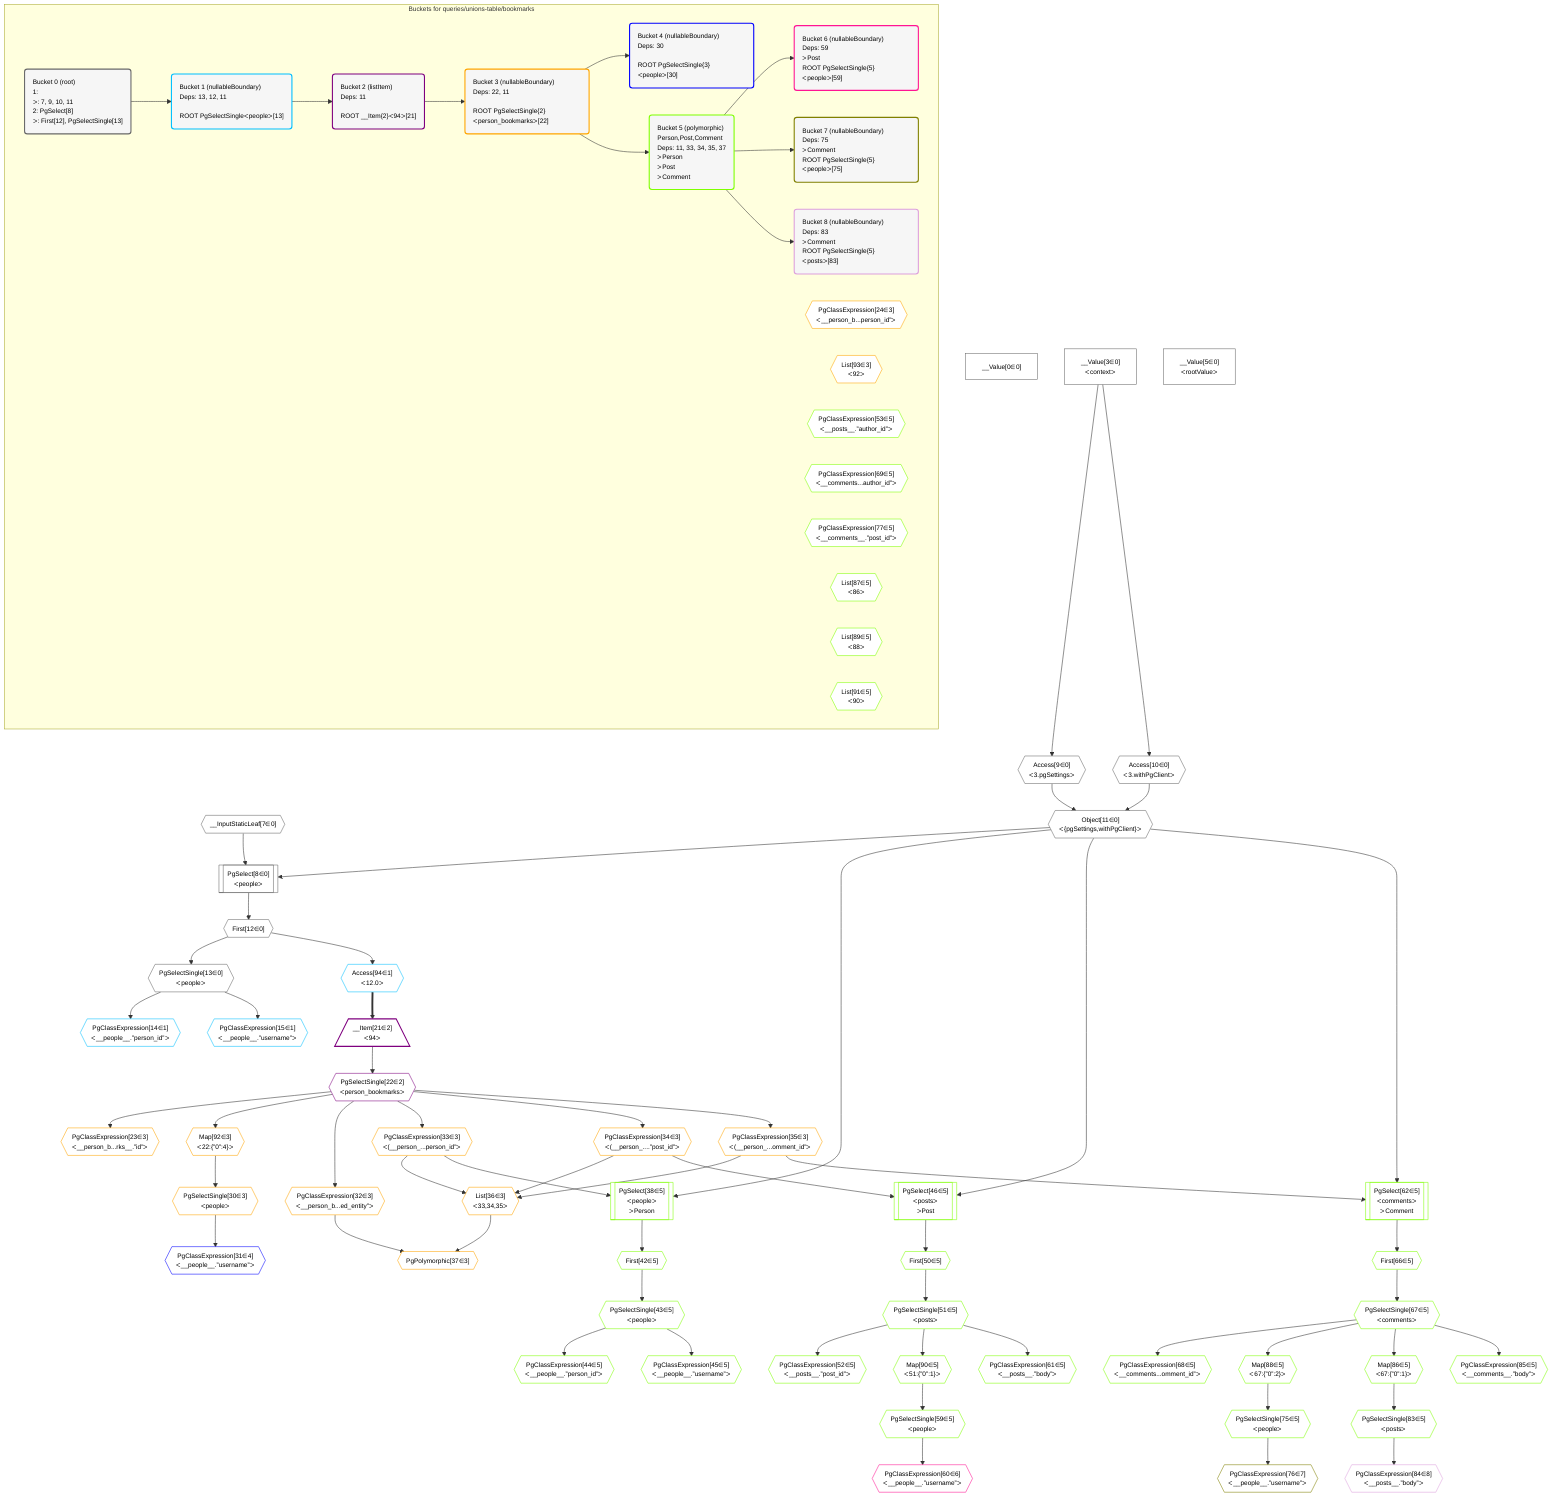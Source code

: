 %%{init: {'themeVariables': { 'fontSize': '12px'}}}%%
graph TD
    classDef path fill:#eee,stroke:#000,color:#000
    classDef plan fill:#fff,stroke-width:1px,color:#000
    classDef itemplan fill:#fff,stroke-width:2px,color:#000
    classDef unbatchedplan fill:#dff,stroke-width:1px,color:#000
    classDef sideeffectplan fill:#fcc,stroke-width:2px,color:#000
    classDef bucket fill:#f6f6f6,color:#000,stroke-width:2px,text-align:left


    %% define steps
    __Value0["__Value[0∈0]"]:::plan
    __Value3["__Value[3∈0]<br />ᐸcontextᐳ"]:::plan
    __Value5["__Value[5∈0]<br />ᐸrootValueᐳ"]:::plan
    __InputStaticLeaf7{{"__InputStaticLeaf[7∈0]"}}:::plan
    Access9{{"Access[9∈0]<br />ᐸ3.pgSettingsᐳ"}}:::plan
    Access10{{"Access[10∈0]<br />ᐸ3.withPgClientᐳ"}}:::plan
    Object11{{"Object[11∈0]<br />ᐸ{pgSettings,withPgClient}ᐳ"}}:::plan
    PgSelect8[["PgSelect[8∈0]<br />ᐸpeopleᐳ"]]:::plan
    First12{{"First[12∈0]"}}:::plan
    PgSelectSingle13{{"PgSelectSingle[13∈0]<br />ᐸpeopleᐳ"}}:::plan
    PgClassExpression14{{"PgClassExpression[14∈1]<br />ᐸ__people__.”person_id”ᐳ"}}:::plan
    PgClassExpression15{{"PgClassExpression[15∈1]<br />ᐸ__people__.”username”ᐳ"}}:::plan
    Access94{{"Access[94∈1]<br />ᐸ12.0ᐳ"}}:::plan
    __Item21[/"__Item[21∈2]<br />ᐸ94ᐳ"\]:::itemplan
    PgSelectSingle22{{"PgSelectSingle[22∈2]<br />ᐸperson_bookmarksᐳ"}}:::plan
    PgClassExpression23{{"PgClassExpression[23∈3]<br />ᐸ__person_b...rks__.”id”ᐳ"}}:::plan
    Map92{{"Map[92∈3]<br />ᐸ22:{”0”:4}ᐳ"}}:::plan
    PgSelectSingle30{{"PgSelectSingle[30∈3]<br />ᐸpeopleᐳ"}}:::plan
    PgClassExpression31{{"PgClassExpression[31∈4]<br />ᐸ__people__.”username”ᐳ"}}:::plan
    PgClassExpression32{{"PgClassExpression[32∈3]<br />ᐸ__person_b...ed_entity”ᐳ"}}:::plan
    PgClassExpression33{{"PgClassExpression[33∈3]<br />ᐸ(__person_...person_id”ᐳ"}}:::plan
    PgClassExpression34{{"PgClassExpression[34∈3]<br />ᐸ(__person_....”post_id”ᐳ"}}:::plan
    PgClassExpression35{{"PgClassExpression[35∈3]<br />ᐸ(__person_...omment_id”ᐳ"}}:::plan
    List36{{"List[36∈3]<br />ᐸ33,34,35ᐳ"}}:::plan
    PgPolymorphic37{{"PgPolymorphic[37∈3]"}}:::plan
    PgSelect38[["PgSelect[38∈5]<br />ᐸpeopleᐳ<br />ᐳPerson"]]:::plan
    First42{{"First[42∈5]"}}:::plan
    PgSelectSingle43{{"PgSelectSingle[43∈5]<br />ᐸpeopleᐳ"}}:::plan
    PgClassExpression44{{"PgClassExpression[44∈5]<br />ᐸ__people__.”person_id”ᐳ"}}:::plan
    PgClassExpression45{{"PgClassExpression[45∈5]<br />ᐸ__people__.”username”ᐳ"}}:::plan
    PgSelect46[["PgSelect[46∈5]<br />ᐸpostsᐳ<br />ᐳPost"]]:::plan
    First50{{"First[50∈5]"}}:::plan
    PgSelectSingle51{{"PgSelectSingle[51∈5]<br />ᐸpostsᐳ"}}:::plan
    PgClassExpression52{{"PgClassExpression[52∈5]<br />ᐸ__posts__.”post_id”ᐳ"}}:::plan
    Map90{{"Map[90∈5]<br />ᐸ51:{”0”:1}ᐳ"}}:::plan
    PgSelectSingle59{{"PgSelectSingle[59∈5]<br />ᐸpeopleᐳ"}}:::plan
    PgClassExpression60{{"PgClassExpression[60∈6]<br />ᐸ__people__.”username”ᐳ"}}:::plan
    PgClassExpression61{{"PgClassExpression[61∈5]<br />ᐸ__posts__.”body”ᐳ"}}:::plan
    PgSelect62[["PgSelect[62∈5]<br />ᐸcommentsᐳ<br />ᐳComment"]]:::plan
    First66{{"First[66∈5]"}}:::plan
    PgSelectSingle67{{"PgSelectSingle[67∈5]<br />ᐸcommentsᐳ"}}:::plan
    PgClassExpression68{{"PgClassExpression[68∈5]<br />ᐸ__comments...omment_id”ᐳ"}}:::plan
    Map88{{"Map[88∈5]<br />ᐸ67:{”0”:2}ᐳ"}}:::plan
    PgSelectSingle75{{"PgSelectSingle[75∈5]<br />ᐸpeopleᐳ"}}:::plan
    PgClassExpression76{{"PgClassExpression[76∈7]<br />ᐸ__people__.”username”ᐳ"}}:::plan
    Map86{{"Map[86∈5]<br />ᐸ67:{”0”:1}ᐳ"}}:::plan
    PgSelectSingle83{{"PgSelectSingle[83∈5]<br />ᐸpostsᐳ"}}:::plan
    PgClassExpression84{{"PgClassExpression[84∈8]<br />ᐸ__posts__.”body”ᐳ"}}:::plan
    PgClassExpression85{{"PgClassExpression[85∈5]<br />ᐸ__comments__.”body”ᐳ"}}:::plan

    %% plan dependencies
    __Value3 --> Access9
    __Value3 --> Access10
    Access9 & Access10 --> Object11
    Object11 & __InputStaticLeaf7 --> PgSelect8
    PgSelect8 --> First12
    First12 --> PgSelectSingle13
    PgSelectSingle13 --> PgClassExpression14
    PgSelectSingle13 --> PgClassExpression15
    First12 --> Access94
    Access94 ==> __Item21
    __Item21 --> PgSelectSingle22
    PgSelectSingle22 --> PgClassExpression23
    PgSelectSingle22 --> Map92
    Map92 --> PgSelectSingle30
    PgSelectSingle30 --> PgClassExpression31
    PgSelectSingle22 --> PgClassExpression32
    PgSelectSingle22 --> PgClassExpression33
    PgSelectSingle22 --> PgClassExpression34
    PgSelectSingle22 --> PgClassExpression35
    PgClassExpression33 & PgClassExpression34 & PgClassExpression35 --> List36
    PgClassExpression32 & List36 --> PgPolymorphic37
    Object11 & PgClassExpression33 --> PgSelect38
    PgSelect38 --> First42
    First42 --> PgSelectSingle43
    PgSelectSingle43 --> PgClassExpression44
    PgSelectSingle43 --> PgClassExpression45
    Object11 & PgClassExpression34 --> PgSelect46
    PgSelect46 --> First50
    First50 --> PgSelectSingle51
    PgSelectSingle51 --> PgClassExpression52
    PgSelectSingle51 --> Map90
    Map90 --> PgSelectSingle59
    PgSelectSingle59 --> PgClassExpression60
    PgSelectSingle51 --> PgClassExpression61
    Object11 & PgClassExpression35 --> PgSelect62
    PgSelect62 --> First66
    First66 --> PgSelectSingle67
    PgSelectSingle67 --> PgClassExpression68
    PgSelectSingle67 --> Map88
    Map88 --> PgSelectSingle75
    PgSelectSingle75 --> PgClassExpression76
    PgSelectSingle67 --> Map86
    Map86 --> PgSelectSingle83
    PgSelectSingle83 --> PgClassExpression84
    PgSelectSingle67 --> PgClassExpression85

    subgraph "Buckets for queries/unions-table/bookmarks"
    Bucket0("Bucket 0 (root)<br />1: <br />ᐳ: 7, 9, 10, 11<br />2: PgSelect[8]<br />ᐳ: First[12], PgSelectSingle[13]"):::bucket
    classDef bucket0 stroke:#696969
    class Bucket0,__Value0,__Value3,__Value5,__InputStaticLeaf7,PgSelect8,Access9,Access10,Object11,First12,PgSelectSingle13 bucket0
    Bucket1("Bucket 1 (nullableBoundary)<br />Deps: 13, 12, 11<br /><br />ROOT PgSelectSingleᐸpeopleᐳ[13]"):::bucket
    classDef bucket1 stroke:#00bfff
    class Bucket1,PgClassExpression14,PgClassExpression15,Access94 bucket1
    Bucket2("Bucket 2 (listItem)<br />Deps: 11<br /><br />ROOT __Item{2}ᐸ94ᐳ[21]"):::bucket
    classDef bucket2 stroke:#7f007f
    class Bucket2,__Item21,PgSelectSingle22 bucket2
    Bucket3("Bucket 3 (nullableBoundary)<br />Deps: 22, 11<br /><br />ROOT PgSelectSingle{2}ᐸperson_bookmarksᐳ[22]"):::bucket
    classDef bucket3 stroke:#ffa500
    PgClassExpression24{{"PgClassExpression[24∈3]<br />ᐸ__person_b...person_id”ᐳ"}}:::plan
    List93{{"List[93∈3]<br />ᐸ92ᐳ"}}:::plan
    class Bucket3,PgClassExpression23,PgClassExpression24,PgSelectSingle30,PgClassExpression32,PgClassExpression33,PgClassExpression34,PgClassExpression35,List36,PgPolymorphic37,Map92,List93 bucket3
    Bucket4("Bucket 4 (nullableBoundary)<br />Deps: 30<br /><br />ROOT PgSelectSingle{3}ᐸpeopleᐳ[30]"):::bucket
    classDef bucket4 stroke:#0000ff
    class Bucket4,PgClassExpression31 bucket4
    Bucket5("Bucket 5 (polymorphic)<br />Person,Post,Comment<br />Deps: 11, 33, 34, 35, 37<br />ᐳPerson<br />ᐳPost<br />ᐳComment"):::bucket
    classDef bucket5 stroke:#7fff00
    PgClassExpression53{{"PgClassExpression[53∈5]<br />ᐸ__posts__.”author_id”ᐳ"}}:::plan
    PgClassExpression69{{"PgClassExpression[69∈5]<br />ᐸ__comments...author_id”ᐳ"}}:::plan
    PgClassExpression77{{"PgClassExpression[77∈5]<br />ᐸ__comments__.”post_id”ᐳ"}}:::plan
    List87{{"List[87∈5]<br />ᐸ86ᐳ"}}:::plan
    List89{{"List[89∈5]<br />ᐸ88ᐳ"}}:::plan
    List91{{"List[91∈5]<br />ᐸ90ᐳ"}}:::plan
    class Bucket5,PgSelect38,First42,PgSelectSingle43,PgClassExpression44,PgClassExpression45,PgSelect46,First50,PgSelectSingle51,PgClassExpression52,PgClassExpression53,PgSelectSingle59,PgClassExpression61,PgSelect62,First66,PgSelectSingle67,PgClassExpression68,PgClassExpression69,PgSelectSingle75,PgClassExpression77,PgSelectSingle83,PgClassExpression85,Map86,List87,Map88,List89,Map90,List91 bucket5
    Bucket6("Bucket 6 (nullableBoundary)<br />Deps: 59<br />ᐳPost<br />ROOT PgSelectSingle{5}ᐸpeopleᐳ[59]"):::bucket
    classDef bucket6 stroke:#ff1493
    class Bucket6,PgClassExpression60 bucket6
    Bucket7("Bucket 7 (nullableBoundary)<br />Deps: 75<br />ᐳComment<br />ROOT PgSelectSingle{5}ᐸpeopleᐳ[75]"):::bucket
    classDef bucket7 stroke:#808000
    class Bucket7,PgClassExpression76 bucket7
    Bucket8("Bucket 8 (nullableBoundary)<br />Deps: 83<br />ᐳComment<br />ROOT PgSelectSingle{5}ᐸpostsᐳ[83]"):::bucket
    classDef bucket8 stroke:#dda0dd
    class Bucket8,PgClassExpression84 bucket8
    Bucket0 --> Bucket1
    Bucket1 --> Bucket2
    Bucket2 --> Bucket3
    Bucket3 --> Bucket4 & Bucket5
    Bucket5 --> Bucket6 & Bucket7 & Bucket8
    end